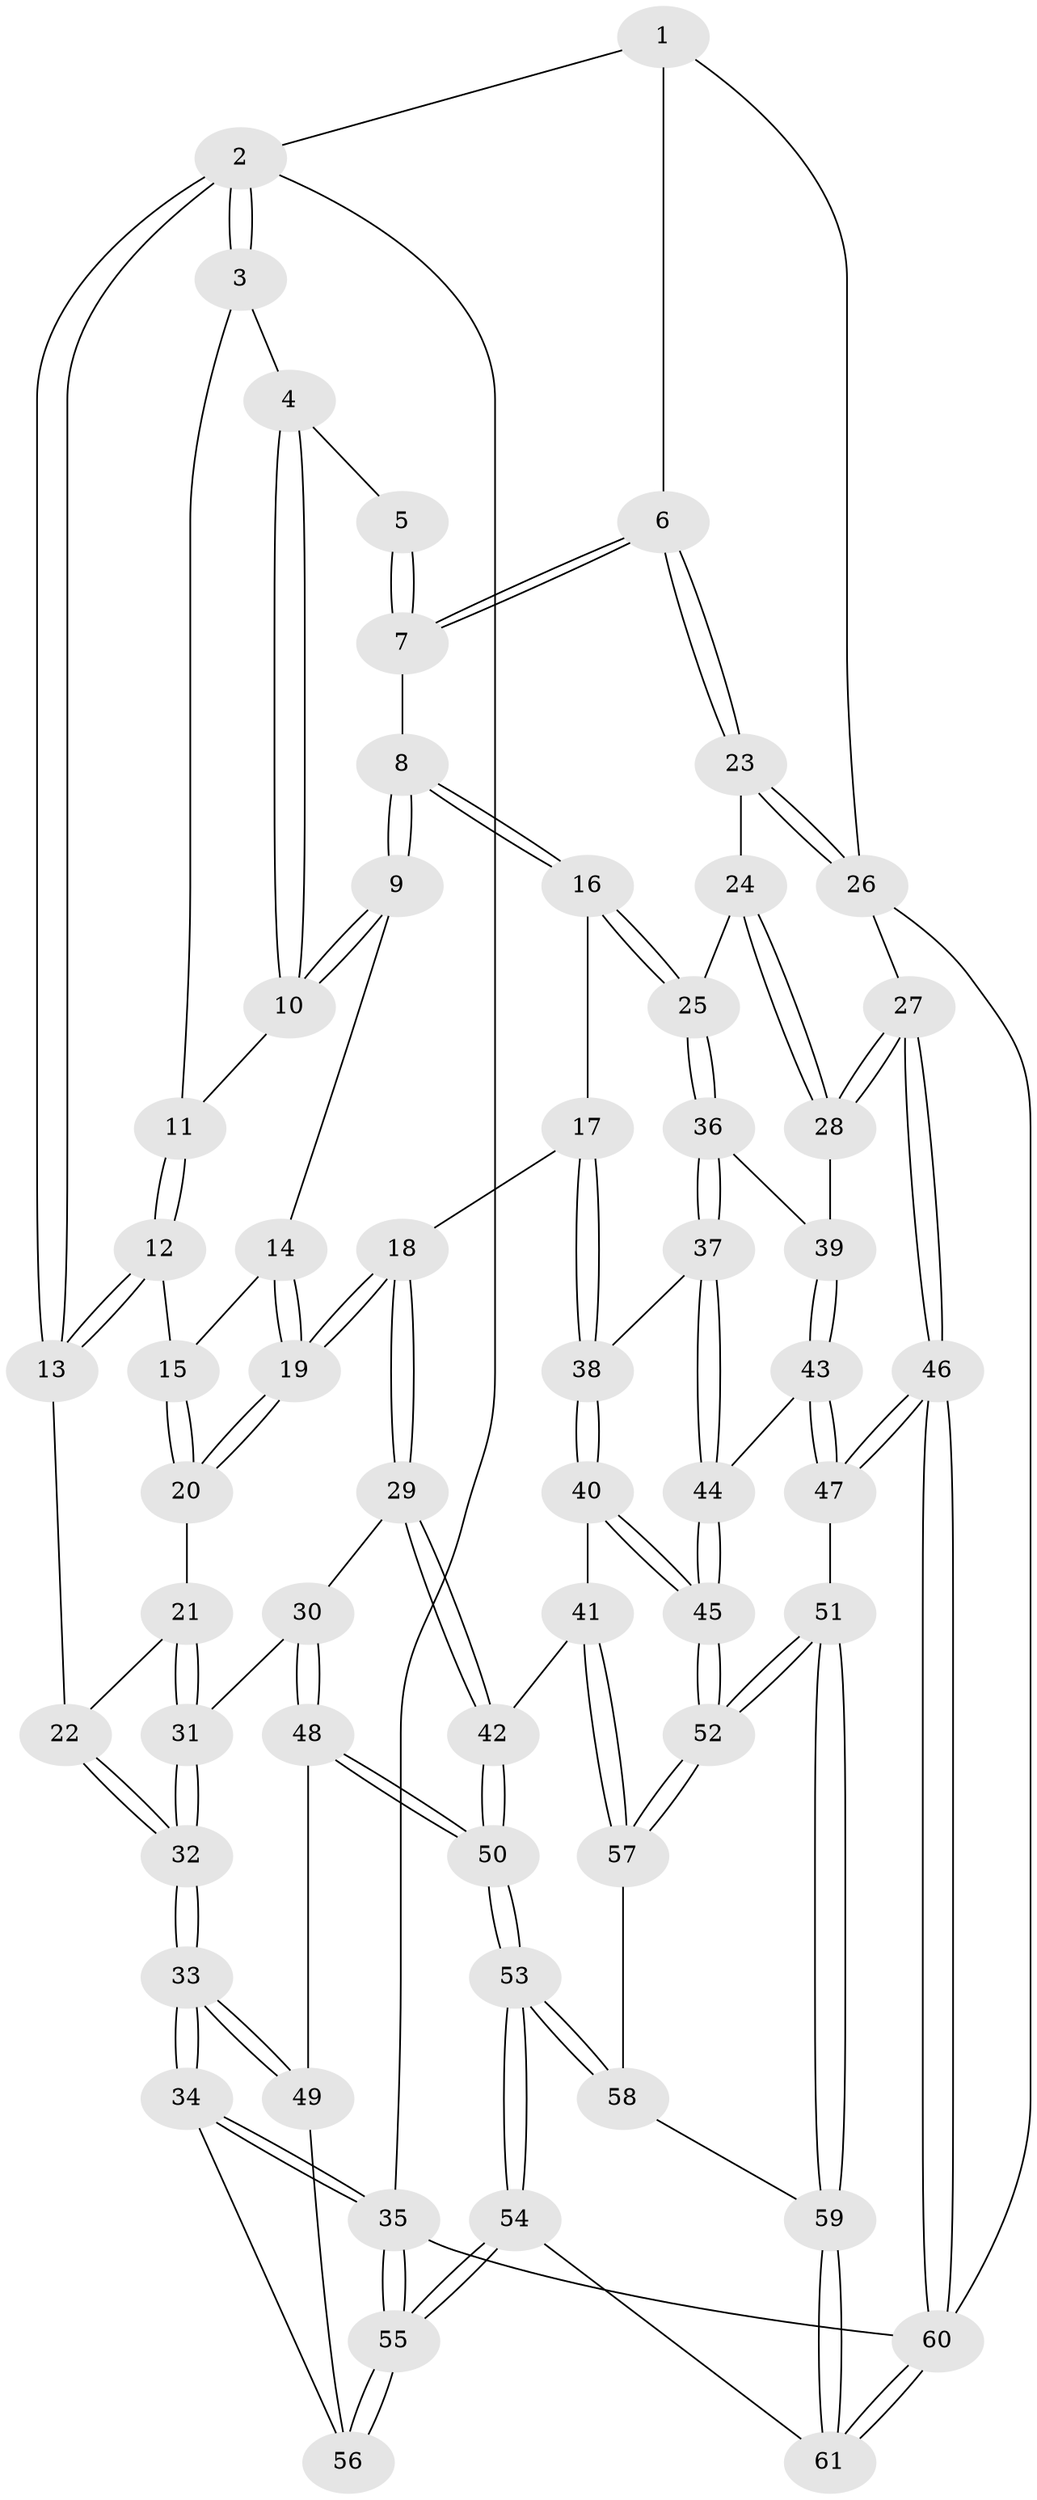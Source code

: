 // coarse degree distribution, {3: 0.6744186046511628, 4: 0.27906976744186046, 2: 0.023255813953488372, 5: 0.023255813953488372}
// Generated by graph-tools (version 1.1) at 2025/38/03/04/25 23:38:26]
// undirected, 61 vertices, 149 edges
graph export_dot {
  node [color=gray90,style=filled];
  1 [pos="+0.8622384112040371+0"];
  2 [pos="+0+0"];
  3 [pos="+0+0"];
  4 [pos="+0.2412147509056661+0"];
  5 [pos="+0.5295682743273671+0"];
  6 [pos="+0.7976392770823376+0.20090140243015228"];
  7 [pos="+0.5643768182063498+0.17071890318616323"];
  8 [pos="+0.5390479132668998+0.18934550463068425"];
  9 [pos="+0.5064904278086445+0.18944539339130081"];
  10 [pos="+0.3230632202998275+0.0994773368998426"];
  11 [pos="+0.18227111129828055+0.20596066248128744"];
  12 [pos="+0.17679259973320138+0.2400551778294276"];
  13 [pos="+0+0.3444692303930557"];
  14 [pos="+0.33214329391607555+0.2913640781584567"];
  15 [pos="+0.18551176774852723+0.25126468690306836"];
  16 [pos="+0.5123560875842563+0.5212666855904754"];
  17 [pos="+0.5070013661415215+0.523936392456504"];
  18 [pos="+0.3793448112670588+0.5526438902627083"];
  19 [pos="+0.3485652842998831+0.5210588905241682"];
  20 [pos="+0.1927510841427849+0.44947974523672485"];
  21 [pos="+0.08399997297713803+0.48635443115086097"];
  22 [pos="+0+0.3447167620546455"];
  23 [pos="+0.9004963099251498+0.28717617703624443"];
  24 [pos="+0.8398072681304435+0.38710933799128394"];
  25 [pos="+0.6565113872547604+0.5495665271394059"];
  26 [pos="+1+0.2845477390084846"];
  27 [pos="+1+0.831964652044782"];
  28 [pos="+0.9273181404920506+0.702279531863711"];
  29 [pos="+0.32427302653188167+0.6606931828722578"];
  30 [pos="+0.18444107933650902+0.719249053036262"];
  31 [pos="+0.10013408649187526+0.6290101178045729"];
  32 [pos="+0+0.6965167577256369"];
  33 [pos="+0+0.7840932255460662"];
  34 [pos="+0+1"];
  35 [pos="+0+1"];
  36 [pos="+0.6834530284071573+0.5995789757751908"];
  37 [pos="+0.6163032129814208+0.7768908022310143"];
  38 [pos="+0.5389323226121272+0.7560018043824831"];
  39 [pos="+0.761016819476658+0.6666352188008342"];
  40 [pos="+0.4540487544035385+0.8231497795525595"];
  41 [pos="+0.42561179186620746+0.831164429743858"];
  42 [pos="+0.3984220487373111+0.8034623620365444"];
  43 [pos="+0.7295686414351732+0.7983981430218617"];
  44 [pos="+0.639801097420572+0.8252325993252234"];
  45 [pos="+0.6243145677335581+0.8775434166987808"];
  46 [pos="+1+0.9368814686638621"];
  47 [pos="+0.8354983744289484+0.8918352669059526"];
  48 [pos="+0.14659298925815628+0.7920135204543584"];
  49 [pos="+0.06398089377273856+0.8238756995755764"];
  50 [pos="+0.22186088130940443+0.9080286604408805"];
  51 [pos="+0.644072913841189+0.9596411943727996"];
  52 [pos="+0.6312724624361423+0.9264563478912992"];
  53 [pos="+0.27429312867092626+1"];
  54 [pos="+0.24805452675860332+1"];
  55 [pos="+0.21391778226646746+1"];
  56 [pos="+0.06591338084914998+0.945502746295226"];
  57 [pos="+0.4257892471332887+0.8987616263978918"];
  58 [pos="+0.4226732022761936+0.9123170270920776"];
  59 [pos="+0.6239885981575473+1"];
  60 [pos="+1+1"];
  61 [pos="+0.632553928330868+1"];
  1 -- 2;
  1 -- 6;
  1 -- 26;
  2 -- 3;
  2 -- 3;
  2 -- 13;
  2 -- 13;
  2 -- 35;
  3 -- 4;
  3 -- 11;
  4 -- 5;
  4 -- 10;
  4 -- 10;
  5 -- 7;
  5 -- 7;
  6 -- 7;
  6 -- 7;
  6 -- 23;
  6 -- 23;
  7 -- 8;
  8 -- 9;
  8 -- 9;
  8 -- 16;
  8 -- 16;
  9 -- 10;
  9 -- 10;
  9 -- 14;
  10 -- 11;
  11 -- 12;
  11 -- 12;
  12 -- 13;
  12 -- 13;
  12 -- 15;
  13 -- 22;
  14 -- 15;
  14 -- 19;
  14 -- 19;
  15 -- 20;
  15 -- 20;
  16 -- 17;
  16 -- 25;
  16 -- 25;
  17 -- 18;
  17 -- 38;
  17 -- 38;
  18 -- 19;
  18 -- 19;
  18 -- 29;
  18 -- 29;
  19 -- 20;
  19 -- 20;
  20 -- 21;
  21 -- 22;
  21 -- 31;
  21 -- 31;
  22 -- 32;
  22 -- 32;
  23 -- 24;
  23 -- 26;
  23 -- 26;
  24 -- 25;
  24 -- 28;
  24 -- 28;
  25 -- 36;
  25 -- 36;
  26 -- 27;
  26 -- 60;
  27 -- 28;
  27 -- 28;
  27 -- 46;
  27 -- 46;
  28 -- 39;
  29 -- 30;
  29 -- 42;
  29 -- 42;
  30 -- 31;
  30 -- 48;
  30 -- 48;
  31 -- 32;
  31 -- 32;
  32 -- 33;
  32 -- 33;
  33 -- 34;
  33 -- 34;
  33 -- 49;
  33 -- 49;
  34 -- 35;
  34 -- 35;
  34 -- 56;
  35 -- 55;
  35 -- 55;
  35 -- 60;
  36 -- 37;
  36 -- 37;
  36 -- 39;
  37 -- 38;
  37 -- 44;
  37 -- 44;
  38 -- 40;
  38 -- 40;
  39 -- 43;
  39 -- 43;
  40 -- 41;
  40 -- 45;
  40 -- 45;
  41 -- 42;
  41 -- 57;
  41 -- 57;
  42 -- 50;
  42 -- 50;
  43 -- 44;
  43 -- 47;
  43 -- 47;
  44 -- 45;
  44 -- 45;
  45 -- 52;
  45 -- 52;
  46 -- 47;
  46 -- 47;
  46 -- 60;
  46 -- 60;
  47 -- 51;
  48 -- 49;
  48 -- 50;
  48 -- 50;
  49 -- 56;
  50 -- 53;
  50 -- 53;
  51 -- 52;
  51 -- 52;
  51 -- 59;
  51 -- 59;
  52 -- 57;
  52 -- 57;
  53 -- 54;
  53 -- 54;
  53 -- 58;
  53 -- 58;
  54 -- 55;
  54 -- 55;
  54 -- 61;
  55 -- 56;
  55 -- 56;
  57 -- 58;
  58 -- 59;
  59 -- 61;
  59 -- 61;
  60 -- 61;
  60 -- 61;
}
